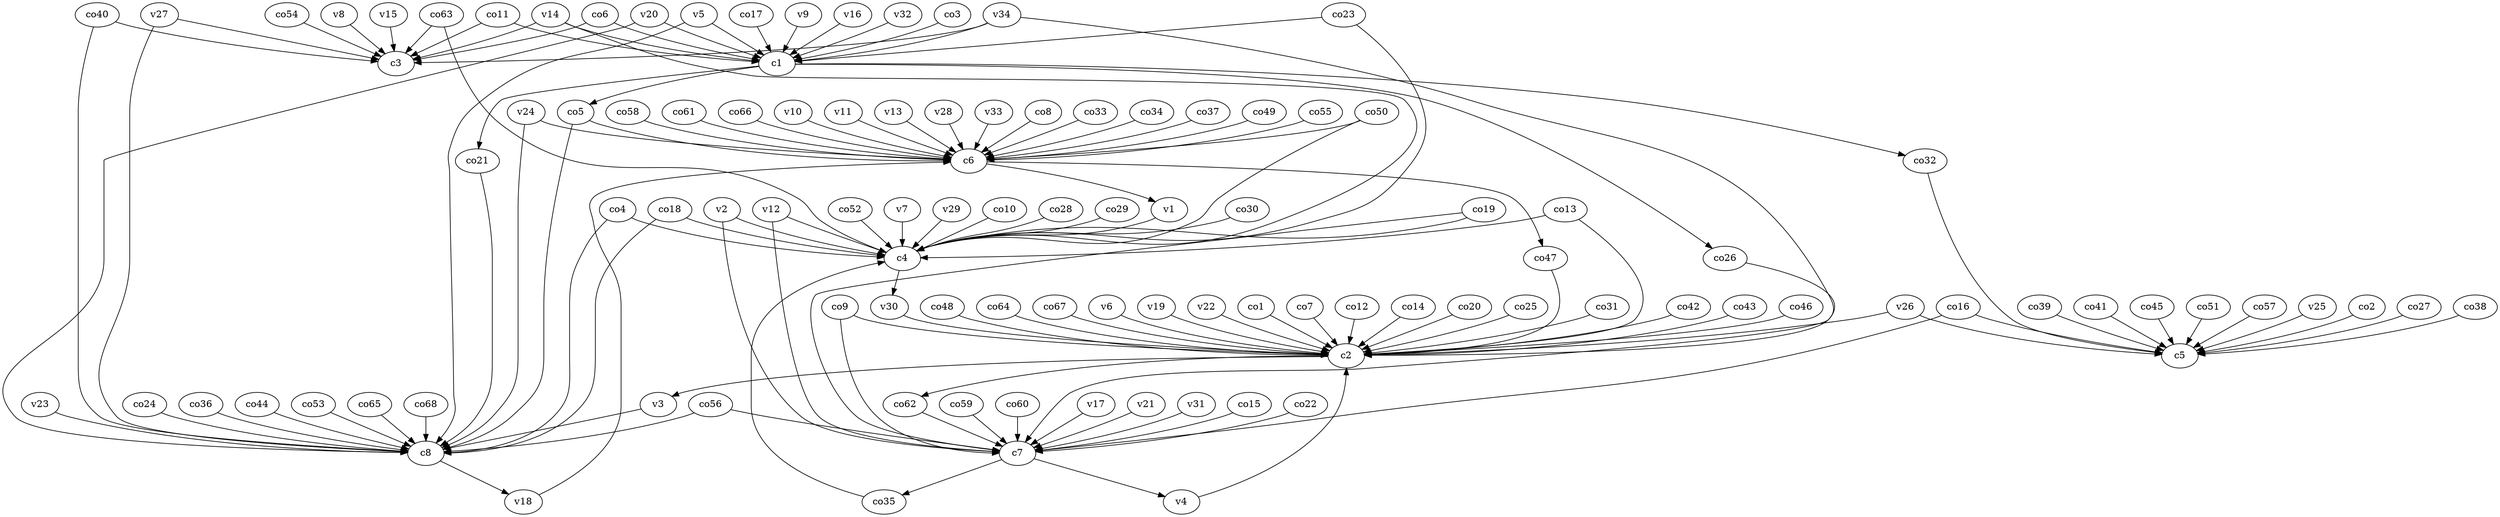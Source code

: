 strict digraph  {
c1;
c2;
c3;
c4;
c5;
c6;
c7;
c8;
v1;
v2;
v3;
v4;
v5;
v6;
v7;
v8;
v9;
v10;
v11;
v12;
v13;
v14;
v15;
v16;
v17;
v18;
v19;
v20;
v21;
v22;
v23;
v24;
v25;
v26;
v27;
v28;
v29;
v30;
v31;
v32;
v33;
v34;
co1;
co2;
co3;
co4;
co5;
co6;
co7;
co8;
co9;
co10;
co11;
co12;
co13;
co14;
co15;
co16;
co17;
co18;
co19;
co20;
co21;
co22;
co23;
co24;
co25;
co26;
co27;
co28;
co29;
co30;
co31;
co32;
co33;
co34;
co35;
co36;
co37;
co38;
co39;
co40;
co41;
co42;
co43;
co44;
co45;
co46;
co47;
co48;
co49;
co50;
co51;
co52;
co53;
co54;
co55;
co56;
co57;
co58;
co59;
co60;
co61;
co62;
co63;
co64;
co65;
co66;
co67;
co68;
c1 -> co21  [weight=1];
c1 -> co26  [weight=1];
c1 -> co5  [weight=1];
c1 -> co32  [weight=1];
c2 -> co62  [weight=1];
c2 -> v3  [weight=1];
c4 -> v30  [weight=1];
c6 -> v1  [weight=1];
c6 -> co47  [weight=1];
c7 -> co35  [weight=1];
c7 -> v4  [weight=1];
c8 -> v18  [weight=1];
v1 -> c4  [weight=1];
v2 -> c7  [weight=1];
v2 -> c4  [weight=1];
v3 -> c8  [weight=1];
v4 -> c2  [weight=1];
v5 -> c8  [weight=1];
v5 -> c1  [weight=1];
v6 -> c2  [weight=1];
v7 -> c4  [weight=1];
v8 -> c3  [weight=1];
v9 -> c1  [weight=1];
v10 -> c6  [weight=1];
v11 -> c6  [weight=1];
v12 -> c4  [weight=1];
v12 -> c7  [weight=1];
v13 -> c6  [weight=1];
v14 -> c3  [weight=1];
v14 -> c4  [weight=1];
v14 -> c1  [weight=1];
v15 -> c3  [weight=1];
v16 -> c1  [weight=1];
v17 -> c7  [weight=1];
v18 -> c6  [weight=1];
v19 -> c2  [weight=1];
v20 -> c1  [weight=1];
v20 -> c8  [weight=1];
v21 -> c7  [weight=1];
v22 -> c2  [weight=1];
v23 -> c8  [weight=1];
v24 -> c8  [weight=1];
v24 -> c6  [weight=1];
v25 -> c5  [weight=1];
v26 -> c2  [weight=1];
v26 -> c5  [weight=1];
v27 -> c8  [weight=1];
v27 -> c3  [weight=1];
v28 -> c6  [weight=1];
v29 -> c4  [weight=1];
v30 -> c2  [weight=1];
v31 -> c7  [weight=1];
v32 -> c1  [weight=1];
v33 -> c6  [weight=1];
v34 -> c2  [weight=1];
v34 -> c1  [weight=1];
v34 -> c3  [weight=1];
co1 -> c2  [weight=1];
co2 -> c5  [weight=1];
co3 -> c1  [weight=1];
co4 -> c8  [weight=1];
co4 -> c4  [weight=1];
co5 -> c8  [weight=1];
co5 -> c6  [weight=1];
co6 -> c3  [weight=1];
co6 -> c1  [weight=1];
co7 -> c2  [weight=1];
co8 -> c6  [weight=1];
co9 -> c7  [weight=1];
co9 -> c2  [weight=1];
co10 -> c4  [weight=1];
co11 -> c3  [weight=1];
co11 -> c1  [weight=1];
co12 -> c2  [weight=1];
co13 -> c4  [weight=1];
co13 -> c2  [weight=1];
co14 -> c2  [weight=1];
co15 -> c7  [weight=1];
co16 -> c7  [weight=1];
co16 -> c5  [weight=1];
co17 -> c1  [weight=1];
co18 -> c4  [weight=1];
co18 -> c8  [weight=1];
co19 -> c7  [weight=1];
co19 -> c4  [weight=1];
co20 -> c2  [weight=1];
co21 -> c8  [weight=1];
co22 -> c7  [weight=1];
co23 -> c1  [weight=1];
co23 -> c4  [weight=1];
co24 -> c8  [weight=1];
co25 -> c2  [weight=1];
co26 -> c7  [weight=1];
co27 -> c5  [weight=1];
co28 -> c4  [weight=1];
co29 -> c4  [weight=1];
co30 -> c4  [weight=1];
co31 -> c2  [weight=1];
co32 -> c5  [weight=1];
co33 -> c6  [weight=1];
co34 -> c6  [weight=1];
co35 -> c4  [weight=1];
co36 -> c8  [weight=1];
co37 -> c6  [weight=1];
co38 -> c5  [weight=1];
co39 -> c5  [weight=1];
co40 -> c3  [weight=1];
co40 -> c8  [weight=1];
co41 -> c5  [weight=1];
co42 -> c2  [weight=1];
co43 -> c2  [weight=1];
co44 -> c8  [weight=1];
co45 -> c5  [weight=1];
co46 -> c2  [weight=1];
co47 -> c2  [weight=1];
co48 -> c2  [weight=1];
co49 -> c6  [weight=1];
co50 -> c6  [weight=1];
co50 -> c4  [weight=1];
co51 -> c5  [weight=1];
co52 -> c4  [weight=1];
co53 -> c8  [weight=1];
co54 -> c3  [weight=1];
co55 -> c6  [weight=1];
co56 -> c8  [weight=1];
co56 -> c7  [weight=1];
co57 -> c5  [weight=1];
co58 -> c6  [weight=1];
co59 -> c7  [weight=1];
co60 -> c7  [weight=1];
co61 -> c6  [weight=1];
co62 -> c7  [weight=1];
co63 -> c4  [weight=1];
co63 -> c3  [weight=1];
co64 -> c2  [weight=1];
co65 -> c8  [weight=1];
co66 -> c6  [weight=1];
co67 -> c2  [weight=1];
co68 -> c8  [weight=1];
}
